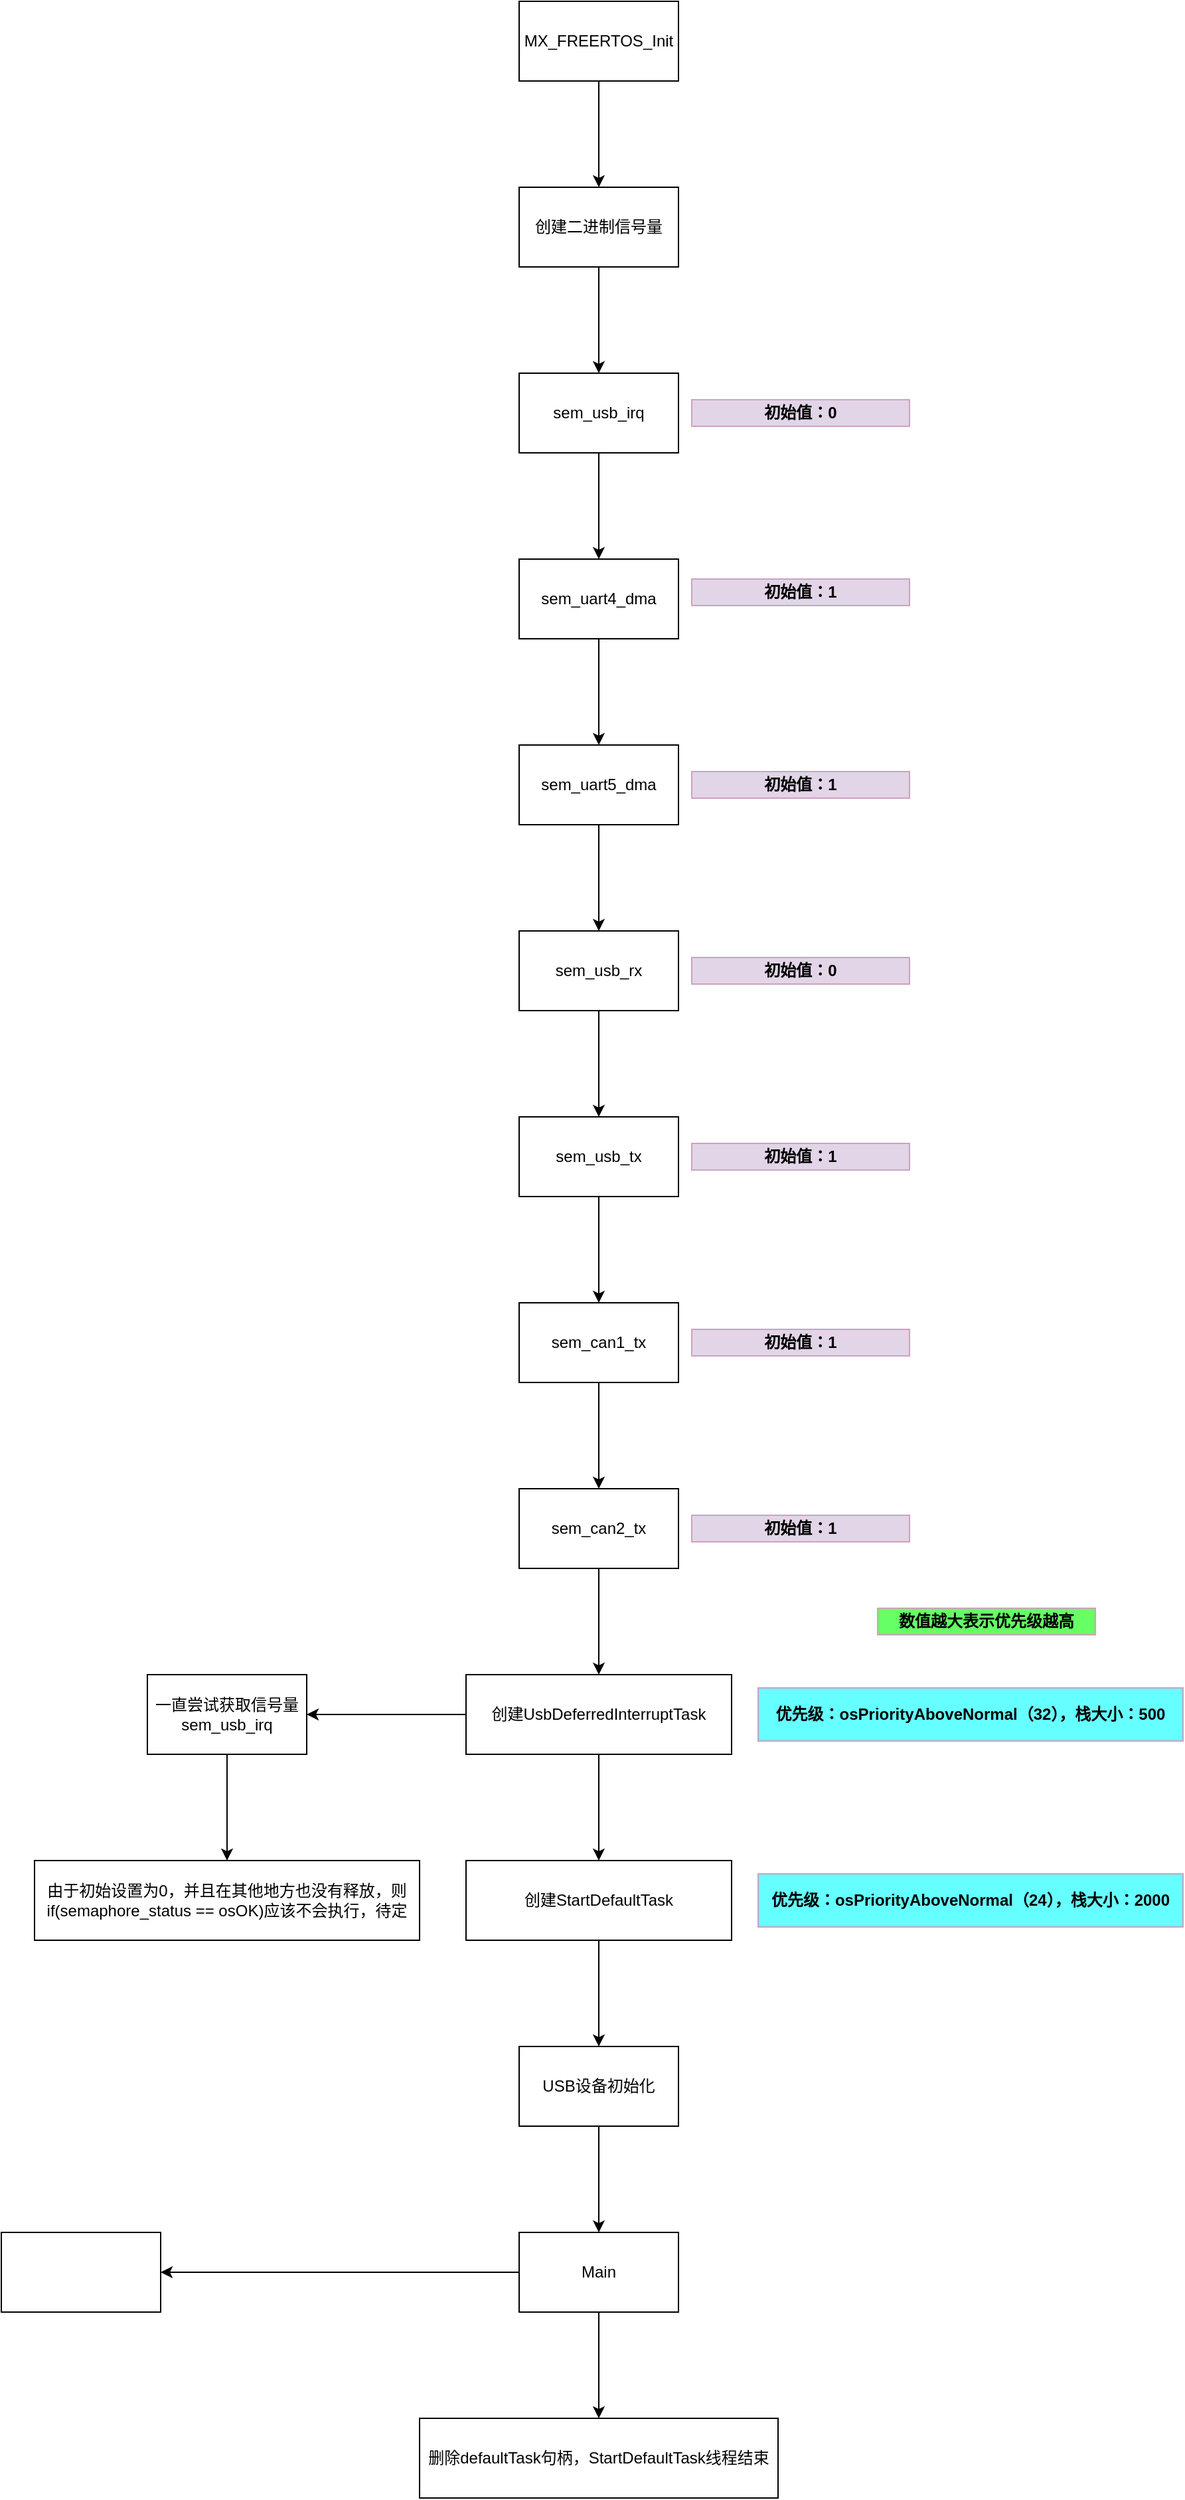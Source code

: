 <mxfile version="13.7.9" type="device"><diagram id="H9DZdi97XMn6XzwVD-CY" name="第 1 页"><mxGraphModel dx="2330" dy="1360" grid="1" gridSize="10" guides="1" tooltips="1" connect="1" arrows="1" fold="1" page="1" pageScale="1" pageWidth="827" pageHeight="1169" math="0" shadow="0"><root><mxCell id="0"/><mxCell id="1" parent="0"/><mxCell id="7lyse9BvtN-jYmp-kA_u-3" value="" style="edgeStyle=orthogonalEdgeStyle;rounded=0;orthogonalLoop=1;jettySize=auto;html=1;" edge="1" parent="1" source="7lyse9BvtN-jYmp-kA_u-1" target="7lyse9BvtN-jYmp-kA_u-2"><mxGeometry relative="1" as="geometry"/></mxCell><mxCell id="7lyse9BvtN-jYmp-kA_u-1" value="MX_FREERTOS_Init" style="rounded=0;whiteSpace=wrap;html=1;" vertex="1" parent="1"><mxGeometry x="460" y="150" width="120" height="60" as="geometry"/></mxCell><mxCell id="7lyse9BvtN-jYmp-kA_u-5" value="" style="edgeStyle=orthogonalEdgeStyle;rounded=0;orthogonalLoop=1;jettySize=auto;html=1;" edge="1" parent="1" source="7lyse9BvtN-jYmp-kA_u-2" target="7lyse9BvtN-jYmp-kA_u-4"><mxGeometry relative="1" as="geometry"/></mxCell><mxCell id="7lyse9BvtN-jYmp-kA_u-2" value="创建二进制信号量" style="rounded=0;whiteSpace=wrap;html=1;" vertex="1" parent="1"><mxGeometry x="460" y="290" width="120" height="60" as="geometry"/></mxCell><mxCell id="7lyse9BvtN-jYmp-kA_u-8" value="" style="edgeStyle=orthogonalEdgeStyle;rounded=0;orthogonalLoop=1;jettySize=auto;html=1;" edge="1" parent="1" source="7lyse9BvtN-jYmp-kA_u-4" target="7lyse9BvtN-jYmp-kA_u-7"><mxGeometry relative="1" as="geometry"/></mxCell><mxCell id="7lyse9BvtN-jYmp-kA_u-4" value="sem_usb_irq" style="rounded=0;whiteSpace=wrap;html=1;" vertex="1" parent="1"><mxGeometry x="460" y="430" width="120" height="60" as="geometry"/></mxCell><mxCell id="7lyse9BvtN-jYmp-kA_u-6" value="&lt;b&gt;初始值：0&lt;/b&gt;" style="text;html=1;strokeColor=#CDA2BE;fillColor=#E1D5E7;align=center;verticalAlign=middle;whiteSpace=wrap;rounded=0;" vertex="1" parent="1"><mxGeometry x="590" y="450" width="164" height="20" as="geometry"/></mxCell><mxCell id="7lyse9BvtN-jYmp-kA_u-11" value="" style="edgeStyle=orthogonalEdgeStyle;rounded=0;orthogonalLoop=1;jettySize=auto;html=1;" edge="1" parent="1" source="7lyse9BvtN-jYmp-kA_u-7" target="7lyse9BvtN-jYmp-kA_u-10"><mxGeometry relative="1" as="geometry"/></mxCell><mxCell id="7lyse9BvtN-jYmp-kA_u-7" value="sem_uart4_dma" style="rounded=0;whiteSpace=wrap;html=1;" vertex="1" parent="1"><mxGeometry x="460" y="570" width="120" height="60" as="geometry"/></mxCell><mxCell id="7lyse9BvtN-jYmp-kA_u-9" value="&lt;b&gt;初始值：1&lt;/b&gt;" style="text;html=1;strokeColor=#CDA2BE;fillColor=#E1D5E7;align=center;verticalAlign=middle;whiteSpace=wrap;rounded=0;" vertex="1" parent="1"><mxGeometry x="590" y="585" width="164" height="20" as="geometry"/></mxCell><mxCell id="7lyse9BvtN-jYmp-kA_u-14" value="" style="edgeStyle=orthogonalEdgeStyle;rounded=0;orthogonalLoop=1;jettySize=auto;html=1;" edge="1" parent="1" source="7lyse9BvtN-jYmp-kA_u-10" target="7lyse9BvtN-jYmp-kA_u-13"><mxGeometry relative="1" as="geometry"/></mxCell><mxCell id="7lyse9BvtN-jYmp-kA_u-10" value="sem_uart5_dma" style="rounded=0;whiteSpace=wrap;html=1;" vertex="1" parent="1"><mxGeometry x="460" y="710" width="120" height="60" as="geometry"/></mxCell><mxCell id="7lyse9BvtN-jYmp-kA_u-12" value="&lt;b&gt;初始值：1&lt;/b&gt;" style="text;html=1;strokeColor=#CDA2BE;fillColor=#E1D5E7;align=center;verticalAlign=middle;whiteSpace=wrap;rounded=0;" vertex="1" parent="1"><mxGeometry x="590" y="730" width="164" height="20" as="geometry"/></mxCell><mxCell id="7lyse9BvtN-jYmp-kA_u-17" value="" style="edgeStyle=orthogonalEdgeStyle;rounded=0;orthogonalLoop=1;jettySize=auto;html=1;" edge="1" parent="1" source="7lyse9BvtN-jYmp-kA_u-13" target="7lyse9BvtN-jYmp-kA_u-16"><mxGeometry relative="1" as="geometry"/></mxCell><mxCell id="7lyse9BvtN-jYmp-kA_u-13" value="sem_usb_rx" style="rounded=0;whiteSpace=wrap;html=1;" vertex="1" parent="1"><mxGeometry x="460" y="850" width="120" height="60" as="geometry"/></mxCell><mxCell id="7lyse9BvtN-jYmp-kA_u-15" value="&lt;b&gt;初始值：0&lt;/b&gt;" style="text;html=1;strokeColor=#CDA2BE;fillColor=#E1D5E7;align=center;verticalAlign=middle;whiteSpace=wrap;rounded=0;" vertex="1" parent="1"><mxGeometry x="590" y="870" width="164" height="20" as="geometry"/></mxCell><mxCell id="7lyse9BvtN-jYmp-kA_u-20" value="" style="edgeStyle=orthogonalEdgeStyle;rounded=0;orthogonalLoop=1;jettySize=auto;html=1;" edge="1" parent="1" source="7lyse9BvtN-jYmp-kA_u-16" target="7lyse9BvtN-jYmp-kA_u-19"><mxGeometry relative="1" as="geometry"/></mxCell><mxCell id="7lyse9BvtN-jYmp-kA_u-16" value="sem_usb_tx" style="rounded=0;whiteSpace=wrap;html=1;" vertex="1" parent="1"><mxGeometry x="460" y="990" width="120" height="60" as="geometry"/></mxCell><mxCell id="7lyse9BvtN-jYmp-kA_u-18" value="&lt;b&gt;初始值：1&lt;/b&gt;" style="text;html=1;strokeColor=#CDA2BE;fillColor=#E1D5E7;align=center;verticalAlign=middle;whiteSpace=wrap;rounded=0;" vertex="1" parent="1"><mxGeometry x="590" y="1010" width="164" height="20" as="geometry"/></mxCell><mxCell id="7lyse9BvtN-jYmp-kA_u-23" value="" style="edgeStyle=orthogonalEdgeStyle;rounded=0;orthogonalLoop=1;jettySize=auto;html=1;" edge="1" parent="1" source="7lyse9BvtN-jYmp-kA_u-19" target="7lyse9BvtN-jYmp-kA_u-22"><mxGeometry relative="1" as="geometry"/></mxCell><mxCell id="7lyse9BvtN-jYmp-kA_u-19" value="sem_can1_tx" style="rounded=0;whiteSpace=wrap;html=1;" vertex="1" parent="1"><mxGeometry x="460" y="1130" width="120" height="60" as="geometry"/></mxCell><mxCell id="7lyse9BvtN-jYmp-kA_u-21" value="&lt;b&gt;初始值：1&lt;/b&gt;" style="text;html=1;strokeColor=#CDA2BE;fillColor=#E1D5E7;align=center;verticalAlign=middle;whiteSpace=wrap;rounded=0;" vertex="1" parent="1"><mxGeometry x="590" y="1150" width="164" height="20" as="geometry"/></mxCell><mxCell id="7lyse9BvtN-jYmp-kA_u-26" value="" style="edgeStyle=orthogonalEdgeStyle;rounded=0;orthogonalLoop=1;jettySize=auto;html=1;" edge="1" parent="1" source="7lyse9BvtN-jYmp-kA_u-22" target="7lyse9BvtN-jYmp-kA_u-25"><mxGeometry relative="1" as="geometry"/></mxCell><mxCell id="7lyse9BvtN-jYmp-kA_u-22" value="&lt;span&gt;sem_can2_tx&lt;/span&gt;" style="whiteSpace=wrap;html=1;rounded=0;" vertex="1" parent="1"><mxGeometry x="460" y="1270" width="120" height="60" as="geometry"/></mxCell><mxCell id="7lyse9BvtN-jYmp-kA_u-24" value="&lt;b&gt;初始值：1&lt;/b&gt;" style="text;html=1;strokeColor=#CDA2BE;fillColor=#E1D5E7;align=center;verticalAlign=middle;whiteSpace=wrap;rounded=0;" vertex="1" parent="1"><mxGeometry x="590" y="1290" width="164" height="20" as="geometry"/></mxCell><mxCell id="7lyse9BvtN-jYmp-kA_u-29" value="" style="edgeStyle=orthogonalEdgeStyle;rounded=0;orthogonalLoop=1;jettySize=auto;html=1;" edge="1" parent="1" source="7lyse9BvtN-jYmp-kA_u-25" target="7lyse9BvtN-jYmp-kA_u-28"><mxGeometry relative="1" as="geometry"/></mxCell><mxCell id="7lyse9BvtN-jYmp-kA_u-33" value="" style="edgeStyle=orthogonalEdgeStyle;rounded=0;orthogonalLoop=1;jettySize=auto;html=1;" edge="1" parent="1" source="7lyse9BvtN-jYmp-kA_u-25" target="7lyse9BvtN-jYmp-kA_u-32"><mxGeometry relative="1" as="geometry"/></mxCell><mxCell id="7lyse9BvtN-jYmp-kA_u-25" value="创建UsbDeferredInterruptTask" style="whiteSpace=wrap;html=1;rounded=0;" vertex="1" parent="1"><mxGeometry x="420" y="1410" width="200" height="60" as="geometry"/></mxCell><mxCell id="7lyse9BvtN-jYmp-kA_u-27" value="&lt;div style=&quot;text-align: left&quot;&gt;&lt;span&gt;&lt;b&gt;优先级：osPriorityAboveNormal（32），栈大小：500&lt;/b&gt;&lt;/span&gt;&lt;/div&gt;" style="text;html=1;strokeColor=#CDA2BE;fillColor=#66FFFF;align=center;verticalAlign=middle;whiteSpace=wrap;rounded=0;" vertex="1" parent="1"><mxGeometry x="640" y="1420" width="320" height="40" as="geometry"/></mxCell><mxCell id="7lyse9BvtN-jYmp-kA_u-31" value="" style="edgeStyle=orthogonalEdgeStyle;rounded=0;orthogonalLoop=1;jettySize=auto;html=1;" edge="1" parent="1" source="7lyse9BvtN-jYmp-kA_u-28" target="7lyse9BvtN-jYmp-kA_u-30"><mxGeometry relative="1" as="geometry"/></mxCell><mxCell id="7lyse9BvtN-jYmp-kA_u-28" value="一直尝试获取信号量sem_usb_irq" style="whiteSpace=wrap;html=1;rounded=0;" vertex="1" parent="1"><mxGeometry x="180" y="1410" width="120" height="60" as="geometry"/></mxCell><mxCell id="7lyse9BvtN-jYmp-kA_u-30" value="由于初始设置为0，并且在其他地方也没有释放，则if(semaphore_status == osOK)应该不会执行，待定" style="whiteSpace=wrap;html=1;rounded=0;" vertex="1" parent="1"><mxGeometry x="95" y="1550" width="290" height="60" as="geometry"/></mxCell><mxCell id="7lyse9BvtN-jYmp-kA_u-42" value="" style="edgeStyle=orthogonalEdgeStyle;rounded=0;orthogonalLoop=1;jettySize=auto;html=1;" edge="1" parent="1" source="7lyse9BvtN-jYmp-kA_u-32" target="7lyse9BvtN-jYmp-kA_u-41"><mxGeometry relative="1" as="geometry"/></mxCell><mxCell id="7lyse9BvtN-jYmp-kA_u-32" value="创建StartDefaultTask" style="whiteSpace=wrap;html=1;rounded=0;" vertex="1" parent="1"><mxGeometry x="420" y="1550" width="200" height="60" as="geometry"/></mxCell><mxCell id="7lyse9BvtN-jYmp-kA_u-35" value="&lt;div style=&quot;text-align: left&quot;&gt;&lt;span&gt;&lt;b&gt;优先级：osPriorityAboveNormal（24），栈大小：2000&lt;/b&gt;&lt;/span&gt;&lt;/div&gt;" style="text;html=1;strokeColor=#CDA2BE;fillColor=#66FFFF;align=center;verticalAlign=middle;whiteSpace=wrap;rounded=0;" vertex="1" parent="1"><mxGeometry x="640" y="1560" width="320" height="40" as="geometry"/></mxCell><mxCell id="7lyse9BvtN-jYmp-kA_u-36" value="&lt;span style=&quot;text-align: left&quot;&gt;&lt;b&gt;数值越大表示优先级越高&lt;/b&gt;&lt;/span&gt;" style="text;html=1;strokeColor=#CDA2BE;fillColor=#66FF66;align=center;verticalAlign=middle;whiteSpace=wrap;rounded=0;" vertex="1" parent="1"><mxGeometry x="730" y="1360" width="164" height="20" as="geometry"/></mxCell><mxCell id="7lyse9BvtN-jYmp-kA_u-44" value="" style="edgeStyle=orthogonalEdgeStyle;rounded=0;orthogonalLoop=1;jettySize=auto;html=1;" edge="1" parent="1" source="7lyse9BvtN-jYmp-kA_u-41" target="7lyse9BvtN-jYmp-kA_u-43"><mxGeometry relative="1" as="geometry"/></mxCell><mxCell id="7lyse9BvtN-jYmp-kA_u-41" value="USB设备初始化" style="whiteSpace=wrap;html=1;rounded=0;" vertex="1" parent="1"><mxGeometry x="460" y="1690" width="120" height="60" as="geometry"/></mxCell><mxCell id="7lyse9BvtN-jYmp-kA_u-46" value="" style="edgeStyle=orthogonalEdgeStyle;rounded=0;orthogonalLoop=1;jettySize=auto;html=1;" edge="1" parent="1" source="7lyse9BvtN-jYmp-kA_u-43" target="7lyse9BvtN-jYmp-kA_u-45"><mxGeometry relative="1" as="geometry"/></mxCell><mxCell id="7lyse9BvtN-jYmp-kA_u-48" value="" style="edgeStyle=orthogonalEdgeStyle;rounded=0;orthogonalLoop=1;jettySize=auto;html=1;" edge="1" parent="1" source="7lyse9BvtN-jYmp-kA_u-43" target="7lyse9BvtN-jYmp-kA_u-47"><mxGeometry relative="1" as="geometry"/></mxCell><mxCell id="7lyse9BvtN-jYmp-kA_u-43" value="Main" style="whiteSpace=wrap;html=1;rounded=0;" vertex="1" parent="1"><mxGeometry x="460" y="1830" width="120" height="60" as="geometry"/></mxCell><mxCell id="7lyse9BvtN-jYmp-kA_u-45" value="删除defaultTask句柄，StartDefaultTask线程结束" style="whiteSpace=wrap;html=1;rounded=0;" vertex="1" parent="1"><mxGeometry x="385" y="1970" width="270" height="60" as="geometry"/></mxCell><mxCell id="7lyse9BvtN-jYmp-kA_u-47" value="" style="whiteSpace=wrap;html=1;rounded=0;" vertex="1" parent="1"><mxGeometry x="70" y="1830" width="120" height="60" as="geometry"/></mxCell></root></mxGraphModel></diagram></mxfile>